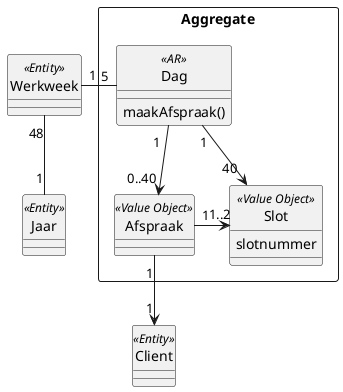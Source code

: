 @startuml

hide circle

class Client <<Entity>>

class Werkweek <<Entity>>

class Jaar <<Entity>>

rectangle "Aggregate" {
    class Dag <<AR>> {
        maakAfspraak()
    }

    class Slot <<Value Object>> {
        slotnummer
    }

    class Afspraak <<Value Object>>
}

Afspraak "1" -r-> "  1..2" Slot
Dag "1" --> "\t\t40" Slot
Dag "\t\t\t1" --> "0..40" Afspraak

Werkweek "1" -l- "5" Dag
Afspraak "1" --> "1" Client

Jaar "1" -u- "48" Werkweek

@enduml